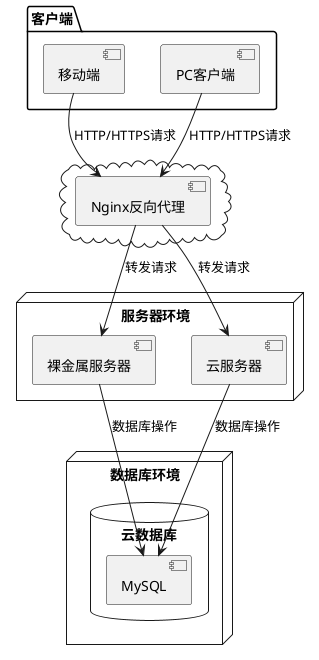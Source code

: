 @startuml
package "客户端" {
  [移动端]
  [PC客户端]
}

node "服务器环境" {
  [裸金属服务器]
  [云服务器]
}

node "数据库环境" {
  database "云数据库" {
    [MySQL]
  }
}

cloud {
  [Nginx反向代理]
}

[移动端] -down-> [Nginx反向代理] : HTTP/HTTPS请求
[PC客户端] -down-> [Nginx反向代理] : HTTP/HTTPS请求
[Nginx反向代理] -down-> [裸金属服务器] : 转发请求
[Nginx反向代理] -down-> [云服务器] : 转发请求
[裸金属服务器] -down-> [MySQL] : 数据库操作
[云服务器] -down-> [MySQL] : 数据库操作
@enduml
